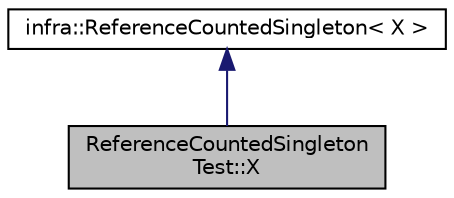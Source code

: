 digraph "ReferenceCountedSingletonTest::X"
{
 // INTERACTIVE_SVG=YES
  edge [fontname="Helvetica",fontsize="10",labelfontname="Helvetica",labelfontsize="10"];
  node [fontname="Helvetica",fontsize="10",shape=record];
  Node0 [label="ReferenceCountedSingleton\lTest::X",height=0.2,width=0.4,color="black", fillcolor="grey75", style="filled", fontcolor="black"];
  Node1 -> Node0 [dir="back",color="midnightblue",fontsize="10",style="solid",fontname="Helvetica"];
  Node1 [label="infra::ReferenceCountedSingleton\< X \>",height=0.2,width=0.4,color="black", fillcolor="white", style="filled",URL="$dc/d46/classinfra_1_1_reference_counted_singleton.html"];
}

